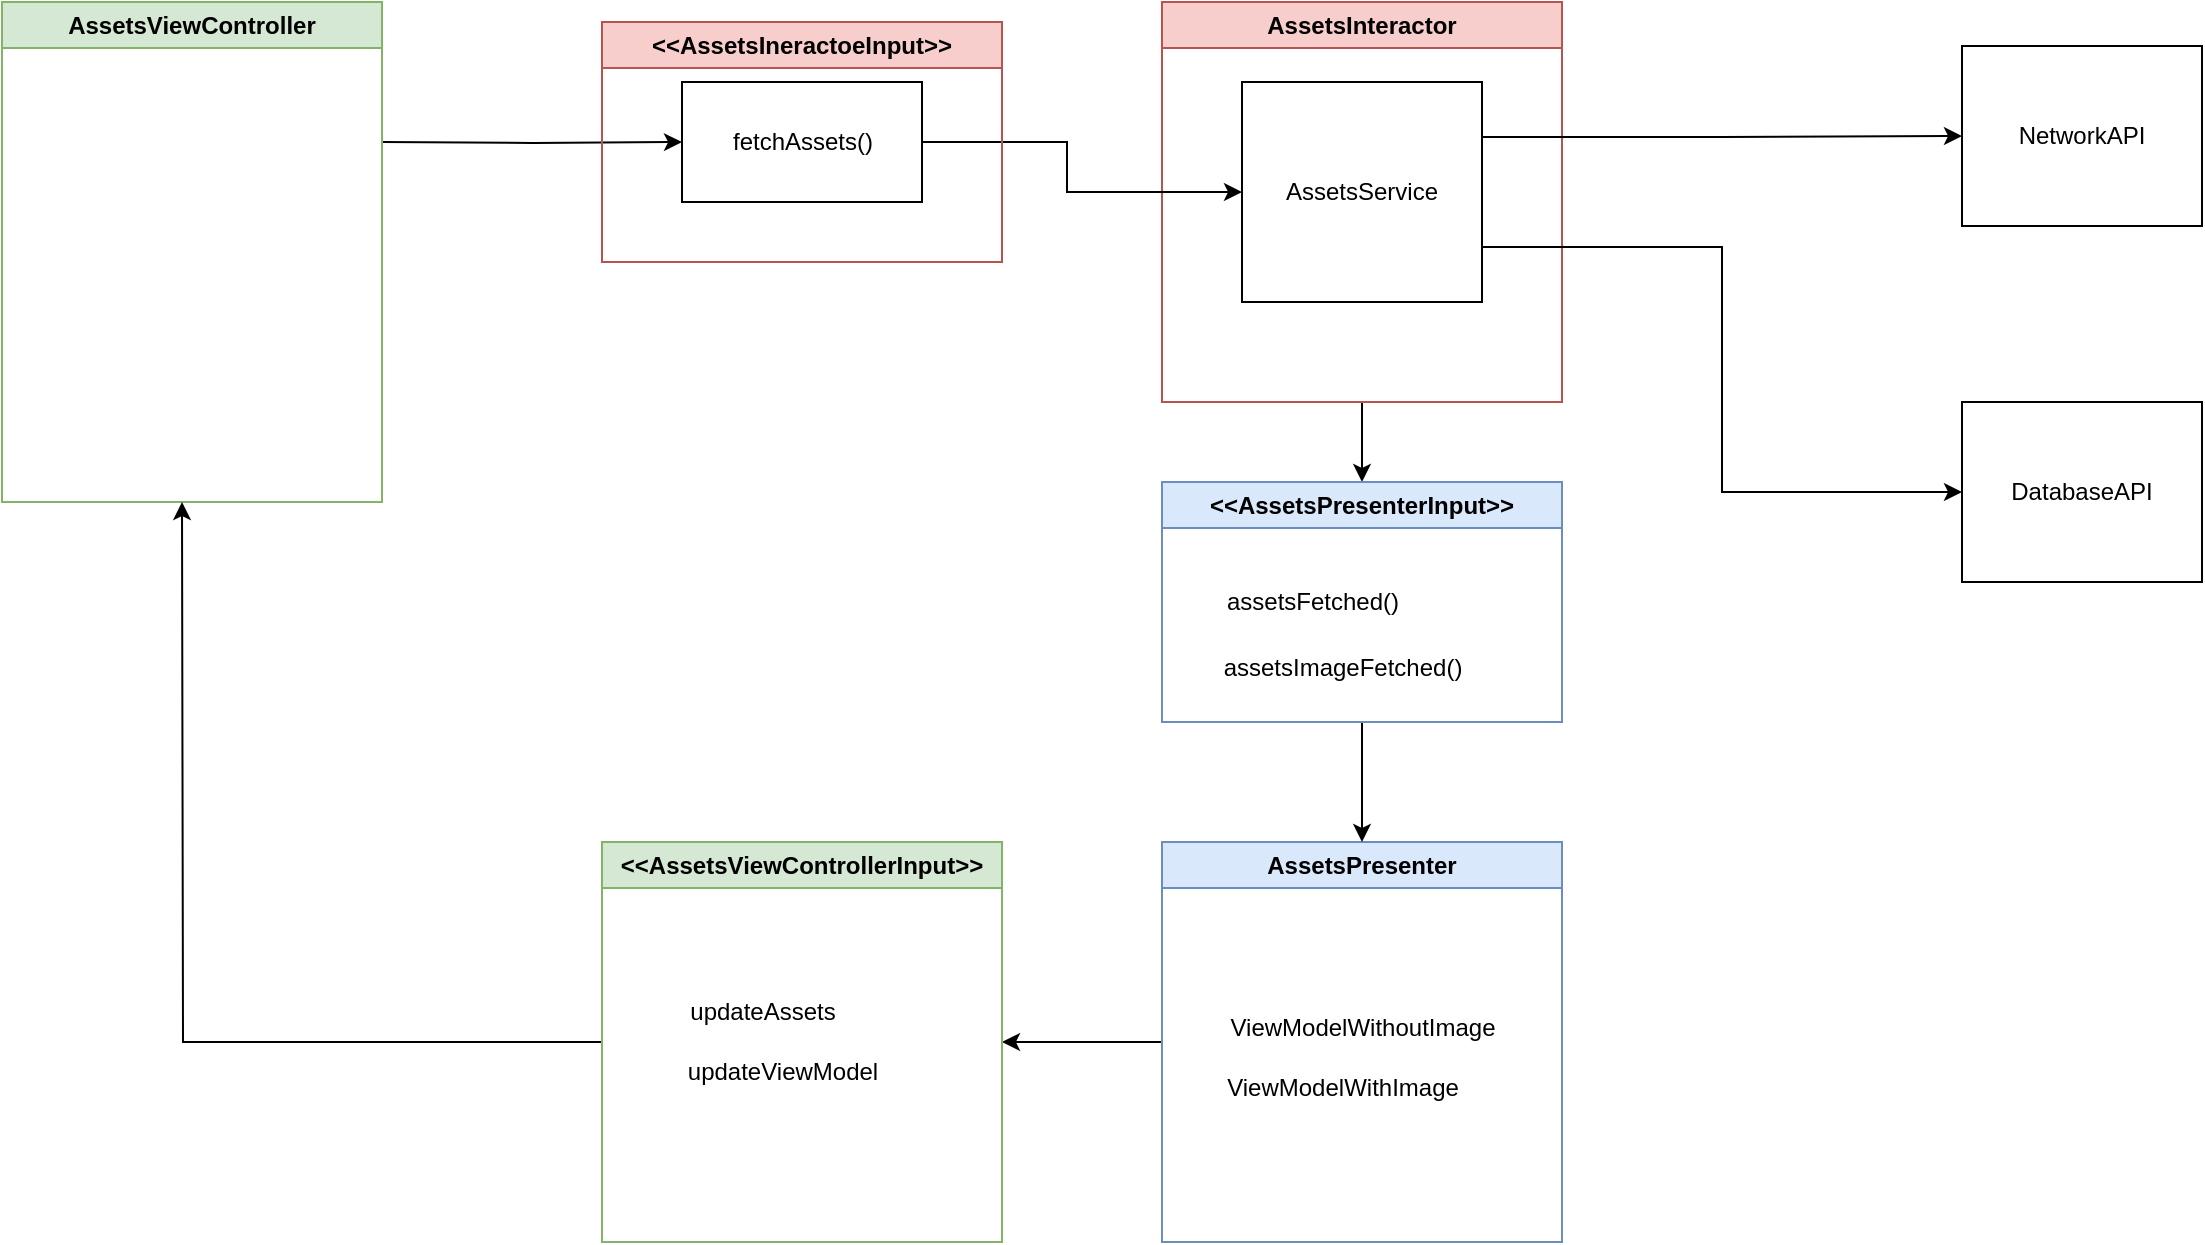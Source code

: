 <mxfile version="24.7.17">
  <diagram name="Страница — 1" id="xdu1-sEnkgLp20Y-n_Gp">
    <mxGraphModel dx="1195" dy="783" grid="1" gridSize="10" guides="1" tooltips="1" connect="1" arrows="1" fold="1" page="1" pageScale="1" pageWidth="3300" pageHeight="2339" math="0" shadow="0">
      <root>
        <mxCell id="0" />
        <mxCell id="1" parent="0" />
        <mxCell id="ExXGJqB2bO8ZWLYXyuPD-13" style="edgeStyle=orthogonalEdgeStyle;rounded=0;orthogonalLoop=1;jettySize=auto;html=1;entryX=0;entryY=0.5;entryDx=0;entryDy=0;" edge="1" parent="1" target="ExXGJqB2bO8ZWLYXyuPD-9">
          <mxGeometry relative="1" as="geometry">
            <mxPoint x="370" y="110" as="sourcePoint" />
          </mxGeometry>
        </mxCell>
        <mxCell id="ExXGJqB2bO8ZWLYXyuPD-1" value="AssetsViewController" style="swimlane;whiteSpace=wrap;html=1;fillColor=#d5e8d4;strokeColor=#82b366;" vertex="1" parent="1">
          <mxGeometry x="180" y="40" width="190" height="250" as="geometry" />
        </mxCell>
        <mxCell id="ExXGJqB2bO8ZWLYXyuPD-22" style="edgeStyle=orthogonalEdgeStyle;rounded=0;orthogonalLoop=1;jettySize=auto;html=1;exitX=0.5;exitY=1;exitDx=0;exitDy=0;entryX=0.5;entryY=0;entryDx=0;entryDy=0;" edge="1" parent="1" source="ExXGJqB2bO8ZWLYXyuPD-3" target="ExXGJqB2bO8ZWLYXyuPD-14">
          <mxGeometry relative="1" as="geometry" />
        </mxCell>
        <mxCell id="ExXGJqB2bO8ZWLYXyuPD-3" value="AssetsInteractor" style="swimlane;whiteSpace=wrap;html=1;fillColor=#f8cecc;strokeColor=#b85450;" vertex="1" parent="1">
          <mxGeometry x="760" y="40" width="200" height="200" as="geometry" />
        </mxCell>
        <mxCell id="ExXGJqB2bO8ZWLYXyuPD-4" value="AssetsService" style="whiteSpace=wrap;html=1;" vertex="1" parent="ExXGJqB2bO8ZWLYXyuPD-3">
          <mxGeometry x="40" y="40" width="120" height="110" as="geometry" />
        </mxCell>
        <mxCell id="ExXGJqB2bO8ZWLYXyuPD-5" style="edgeStyle=orthogonalEdgeStyle;rounded=0;orthogonalLoop=1;jettySize=auto;html=1;entryX=0;entryY=0.5;entryDx=0;entryDy=0;" edge="1" parent="1" source="ExXGJqB2bO8ZWLYXyuPD-2" target="ExXGJqB2bO8ZWLYXyuPD-4">
          <mxGeometry relative="1" as="geometry" />
        </mxCell>
        <mxCell id="ExXGJqB2bO8ZWLYXyuPD-25" style="edgeStyle=orthogonalEdgeStyle;rounded=0;orthogonalLoop=1;jettySize=auto;html=1;entryX=1;entryY=0.5;entryDx=0;entryDy=0;" edge="1" parent="1" source="ExXGJqB2bO8ZWLYXyuPD-6" target="ExXGJqB2bO8ZWLYXyuPD-23">
          <mxGeometry relative="1" as="geometry" />
        </mxCell>
        <mxCell id="ExXGJqB2bO8ZWLYXyuPD-6" value="AssetsPresenter" style="swimlane;whiteSpace=wrap;html=1;fillColor=#dae8fc;strokeColor=#6c8ebf;" vertex="1" parent="1">
          <mxGeometry x="760" y="460" width="200" height="200" as="geometry" />
        </mxCell>
        <mxCell id="ExXGJqB2bO8ZWLYXyuPD-29" value="ViewModelWithoutImage" style="text;html=1;align=center;verticalAlign=middle;resizable=0;points=[];autosize=1;strokeColor=none;fillColor=none;" vertex="1" parent="ExXGJqB2bO8ZWLYXyuPD-6">
          <mxGeometry x="20" y="78" width="160" height="30" as="geometry" />
        </mxCell>
        <mxCell id="ExXGJqB2bO8ZWLYXyuPD-31" value="ViewModelWithImage" style="text;html=1;align=center;verticalAlign=middle;resizable=0;points=[];autosize=1;strokeColor=none;fillColor=none;" vertex="1" parent="ExXGJqB2bO8ZWLYXyuPD-6">
          <mxGeometry x="20" y="108" width="140" height="30" as="geometry" />
        </mxCell>
        <mxCell id="ExXGJqB2bO8ZWLYXyuPD-10" value="&amp;lt;&amp;lt;AssetsIneractoeInput&amp;gt;&amp;gt;" style="swimlane;whiteSpace=wrap;html=1;fillColor=#f8cecc;strokeColor=#b85450;" vertex="1" parent="1">
          <mxGeometry x="480" y="50" width="200" height="120" as="geometry" />
        </mxCell>
        <mxCell id="ExXGJqB2bO8ZWLYXyuPD-11" value="" style="group" vertex="1" connectable="0" parent="ExXGJqB2bO8ZWLYXyuPD-10">
          <mxGeometry x="40" y="30" width="120" height="60" as="geometry" />
        </mxCell>
        <mxCell id="ExXGJqB2bO8ZWLYXyuPD-9" value="" style="rounded=0;whiteSpace=wrap;html=1;" vertex="1" parent="ExXGJqB2bO8ZWLYXyuPD-11">
          <mxGeometry width="120" height="60" as="geometry" />
        </mxCell>
        <mxCell id="ExXGJqB2bO8ZWLYXyuPD-2" value="&lt;div&gt;&lt;span style=&quot;background-color: initial;&quot;&gt;fetchAssets()&lt;/span&gt;&lt;br&gt;&lt;/div&gt;" style="text;html=1;align=center;verticalAlign=middle;resizable=0;points=[];autosize=1;strokeColor=none;fillColor=none;" vertex="1" parent="ExXGJqB2bO8ZWLYXyuPD-11">
          <mxGeometry x="15" y="15" width="90" height="30" as="geometry" />
        </mxCell>
        <mxCell id="ExXGJqB2bO8ZWLYXyuPD-21" style="edgeStyle=orthogonalEdgeStyle;rounded=0;orthogonalLoop=1;jettySize=auto;html=1;exitX=0.5;exitY=1;exitDx=0;exitDy=0;entryX=0.5;entryY=0;entryDx=0;entryDy=0;" edge="1" parent="1" source="ExXGJqB2bO8ZWLYXyuPD-14" target="ExXGJqB2bO8ZWLYXyuPD-6">
          <mxGeometry relative="1" as="geometry" />
        </mxCell>
        <mxCell id="ExXGJqB2bO8ZWLYXyuPD-14" value="&amp;lt;&amp;lt;AssetsPresenter&lt;span style=&quot;background-color: initial;&quot;&gt;Input&amp;gt;&amp;gt;&lt;/span&gt;" style="swimlane;whiteSpace=wrap;html=1;fillColor=#dae8fc;strokeColor=#6c8ebf;" vertex="1" parent="1">
          <mxGeometry x="760" y="280" width="200" height="120" as="geometry" />
        </mxCell>
        <mxCell id="ExXGJqB2bO8ZWLYXyuPD-26" value="&lt;div&gt;assetsFetched()&lt;/div&gt;" style="text;html=1;align=center;verticalAlign=middle;resizable=0;points=[];autosize=1;strokeColor=none;fillColor=none;" vertex="1" parent="ExXGJqB2bO8ZWLYXyuPD-14">
          <mxGeometry x="20" y="45" width="110" height="30" as="geometry" />
        </mxCell>
        <mxCell id="ExXGJqB2bO8ZWLYXyuPD-24" style="edgeStyle=orthogonalEdgeStyle;rounded=0;orthogonalLoop=1;jettySize=auto;html=1;" edge="1" parent="1" source="ExXGJqB2bO8ZWLYXyuPD-23">
          <mxGeometry relative="1" as="geometry">
            <mxPoint x="270" y="290" as="targetPoint" />
          </mxGeometry>
        </mxCell>
        <mxCell id="ExXGJqB2bO8ZWLYXyuPD-23" value="&amp;lt;&amp;lt;&lt;span style=&quot;background-color: initial;&quot;&gt;AssetsViewControllerInput&amp;gt;&amp;gt;&lt;/span&gt;" style="swimlane;whiteSpace=wrap;html=1;fillColor=#d5e8d4;strokeColor=#82b366;" vertex="1" parent="1">
          <mxGeometry x="480" y="460" width="200" height="200" as="geometry" />
        </mxCell>
        <mxCell id="ExXGJqB2bO8ZWLYXyuPD-27" value="up&lt;span style=&quot;background-color: initial;&quot;&gt;dateAssets&lt;/span&gt;" style="text;html=1;align=center;verticalAlign=middle;resizable=0;points=[];autosize=1;strokeColor=none;fillColor=none;" vertex="1" parent="ExXGJqB2bO8ZWLYXyuPD-23">
          <mxGeometry x="30" y="70" width="100" height="30" as="geometry" />
        </mxCell>
        <mxCell id="ExXGJqB2bO8ZWLYXyuPD-28" value="updateViewModel" style="text;html=1;align=center;verticalAlign=middle;resizable=0;points=[];autosize=1;strokeColor=none;fillColor=none;" vertex="1" parent="ExXGJqB2bO8ZWLYXyuPD-23">
          <mxGeometry x="30" y="100" width="120" height="30" as="geometry" />
        </mxCell>
        <mxCell id="ExXGJqB2bO8ZWLYXyuPD-30" value="assetsImageFetched()" style="text;html=1;align=center;verticalAlign=middle;resizable=0;points=[];autosize=1;strokeColor=none;fillColor=none;" vertex="1" parent="1">
          <mxGeometry x="780" y="358" width="140" height="30" as="geometry" />
        </mxCell>
        <mxCell id="ExXGJqB2bO8ZWLYXyuPD-33" value="DatabaseAPI" style="rounded=0;whiteSpace=wrap;html=1;" vertex="1" parent="1">
          <mxGeometry x="1160" y="240" width="120" height="90" as="geometry" />
        </mxCell>
        <mxCell id="ExXGJqB2bO8ZWLYXyuPD-34" value="NetworkAPI" style="rounded=0;whiteSpace=wrap;html=1;" vertex="1" parent="1">
          <mxGeometry x="1160" y="62" width="120" height="90" as="geometry" />
        </mxCell>
        <mxCell id="ExXGJqB2bO8ZWLYXyuPD-37" style="edgeStyle=orthogonalEdgeStyle;rounded=0;orthogonalLoop=1;jettySize=auto;html=1;exitX=1;exitY=0.25;exitDx=0;exitDy=0;entryX=0;entryY=0.5;entryDx=0;entryDy=0;" edge="1" parent="1" source="ExXGJqB2bO8ZWLYXyuPD-4" target="ExXGJqB2bO8ZWLYXyuPD-34">
          <mxGeometry relative="1" as="geometry" />
        </mxCell>
        <mxCell id="ExXGJqB2bO8ZWLYXyuPD-38" style="edgeStyle=orthogonalEdgeStyle;rounded=0;orthogonalLoop=1;jettySize=auto;html=1;exitX=1;exitY=0.75;exitDx=0;exitDy=0;entryX=0;entryY=0.5;entryDx=0;entryDy=0;" edge="1" parent="1" source="ExXGJqB2bO8ZWLYXyuPD-4" target="ExXGJqB2bO8ZWLYXyuPD-33">
          <mxGeometry relative="1" as="geometry" />
        </mxCell>
      </root>
    </mxGraphModel>
  </diagram>
</mxfile>
